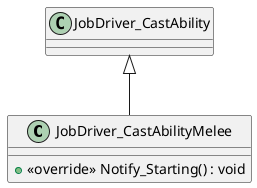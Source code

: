 @startuml
class JobDriver_CastAbilityMelee {
    + <<override>> Notify_Starting() : void
}
JobDriver_CastAbility <|-- JobDriver_CastAbilityMelee
@enduml
